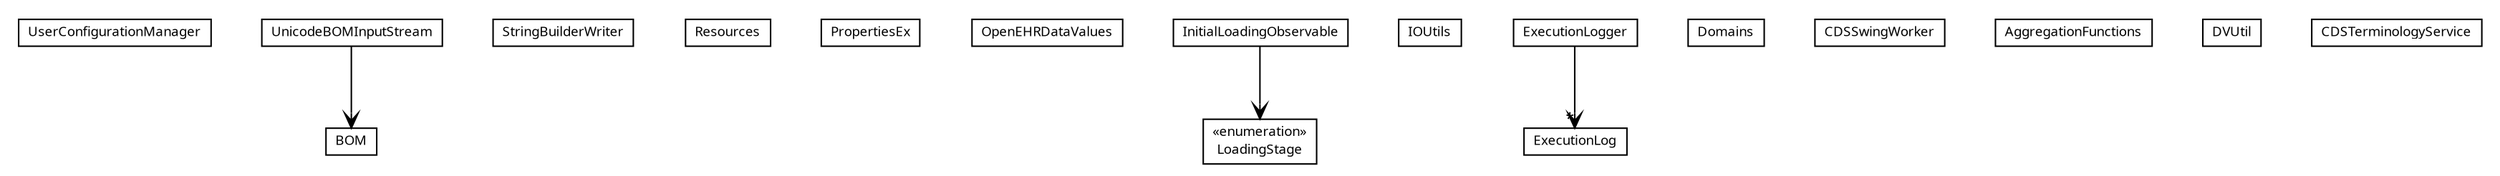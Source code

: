 #!/usr/local/bin/dot
#
# Class diagram 
# Generated by UMLGraph version R5_6 (http://www.umlgraph.org/)
#

digraph G {
	edge [fontname="Trebuchet MS",fontsize=10,labelfontname="Trebuchet MS",labelfontsize=10];
	node [fontname="Trebuchet MS",fontsize=10,shape=plaintext];
	nodesep=0.25;
	ranksep=0.5;
	// se.cambio.cds.util.UserConfigurationManager
	c0 [label=<<table title="se.cambio.cds.util.UserConfigurationManager" border="0" cellborder="1" cellspacing="0" cellpadding="2" port="p" href="./UserConfigurationManager.html">
		<tr><td><table border="0" cellspacing="0" cellpadding="1">
<tr><td align="center" balign="center"><font face="Trebuchet MS"> UserConfigurationManager </font></td></tr>
		</table></td></tr>
		</table>>, URL="./UserConfigurationManager.html", fontname="Trebuchet MS", fontcolor="black", fontsize=9.0];
	// se.cambio.cds.util.UnicodeBOMInputStream
	c1 [label=<<table title="se.cambio.cds.util.UnicodeBOMInputStream" border="0" cellborder="1" cellspacing="0" cellpadding="2" port="p" href="./UnicodeBOMInputStream.html">
		<tr><td><table border="0" cellspacing="0" cellpadding="1">
<tr><td align="center" balign="center"><font face="Trebuchet MS"> UnicodeBOMInputStream </font></td></tr>
		</table></td></tr>
		</table>>, URL="./UnicodeBOMInputStream.html", fontname="Trebuchet MS", fontcolor="black", fontsize=9.0];
	// se.cambio.cds.util.UnicodeBOMInputStream.BOM
	c2 [label=<<table title="se.cambio.cds.util.UnicodeBOMInputStream.BOM" border="0" cellborder="1" cellspacing="0" cellpadding="2" port="p" href="./UnicodeBOMInputStream.BOM.html">
		<tr><td><table border="0" cellspacing="0" cellpadding="1">
<tr><td align="center" balign="center"><font face="Trebuchet MS"> BOM </font></td></tr>
		</table></td></tr>
		</table>>, URL="./UnicodeBOMInputStream.BOM.html", fontname="Trebuchet MS", fontcolor="black", fontsize=9.0];
	// se.cambio.cds.util.StringBuilderWriter
	c3 [label=<<table title="se.cambio.cds.util.StringBuilderWriter" border="0" cellborder="1" cellspacing="0" cellpadding="2" port="p" href="./StringBuilderWriter.html">
		<tr><td><table border="0" cellspacing="0" cellpadding="1">
<tr><td align="center" balign="center"><font face="Trebuchet MS"> StringBuilderWriter </font></td></tr>
		</table></td></tr>
		</table>>, URL="./StringBuilderWriter.html", fontname="Trebuchet MS", fontcolor="black", fontsize=9.0];
	// se.cambio.cds.util.Resources
	c4 [label=<<table title="se.cambio.cds.util.Resources" border="0" cellborder="1" cellspacing="0" cellpadding="2" port="p" href="./Resources.html">
		<tr><td><table border="0" cellspacing="0" cellpadding="1">
<tr><td align="center" balign="center"><font face="Trebuchet MS"> Resources </font></td></tr>
		</table></td></tr>
		</table>>, URL="./Resources.html", fontname="Trebuchet MS", fontcolor="black", fontsize=9.0];
	// se.cambio.cds.util.PropertiesEx
	c5 [label=<<table title="se.cambio.cds.util.PropertiesEx" border="0" cellborder="1" cellspacing="0" cellpadding="2" port="p" href="./PropertiesEx.html">
		<tr><td><table border="0" cellspacing="0" cellpadding="1">
<tr><td align="center" balign="center"><font face="Trebuchet MS"> PropertiesEx </font></td></tr>
		</table></td></tr>
		</table>>, URL="./PropertiesEx.html", fontname="Trebuchet MS", fontcolor="black", fontsize=9.0];
	// se.cambio.cds.util.OpenEHRDataValues
	c6 [label=<<table title="se.cambio.cds.util.OpenEHRDataValues" border="0" cellborder="1" cellspacing="0" cellpadding="2" port="p" href="./OpenEHRDataValues.html">
		<tr><td><table border="0" cellspacing="0" cellpadding="1">
<tr><td align="center" balign="center"><font face="Trebuchet MS"> OpenEHRDataValues </font></td></tr>
		</table></td></tr>
		</table>>, URL="./OpenEHRDataValues.html", fontname="Trebuchet MS", fontcolor="black", fontsize=9.0];
	// se.cambio.cds.util.InitialLoadingObservable
	c7 [label=<<table title="se.cambio.cds.util.InitialLoadingObservable" border="0" cellborder="1" cellspacing="0" cellpadding="2" port="p" href="./InitialLoadingObservable.html">
		<tr><td><table border="0" cellspacing="0" cellpadding="1">
<tr><td align="center" balign="center"><font face="Trebuchet MS"> InitialLoadingObservable </font></td></tr>
		</table></td></tr>
		</table>>, URL="./InitialLoadingObservable.html", fontname="Trebuchet MS", fontcolor="black", fontsize=9.0];
	// se.cambio.cds.util.InitialLoadingObservable.LoadingStage
	c8 [label=<<table title="se.cambio.cds.util.InitialLoadingObservable.LoadingStage" border="0" cellborder="1" cellspacing="0" cellpadding="2" port="p" href="./InitialLoadingObservable.LoadingStage.html">
		<tr><td><table border="0" cellspacing="0" cellpadding="1">
<tr><td align="center" balign="center"> &#171;enumeration&#187; </td></tr>
<tr><td align="center" balign="center"><font face="Trebuchet MS"> LoadingStage </font></td></tr>
		</table></td></tr>
		</table>>, URL="./InitialLoadingObservable.LoadingStage.html", fontname="Trebuchet MS", fontcolor="black", fontsize=9.0];
	// se.cambio.cds.util.IOUtils
	c9 [label=<<table title="se.cambio.cds.util.IOUtils" border="0" cellborder="1" cellspacing="0" cellpadding="2" port="p" href="./IOUtils.html">
		<tr><td><table border="0" cellspacing="0" cellpadding="1">
<tr><td align="center" balign="center"><font face="Trebuchet MS"> IOUtils </font></td></tr>
		</table></td></tr>
		</table>>, URL="./IOUtils.html", fontname="Trebuchet MS", fontcolor="black", fontsize=9.0];
	// se.cambio.cds.util.ExecutionLog
	c10 [label=<<table title="se.cambio.cds.util.ExecutionLog" border="0" cellborder="1" cellspacing="0" cellpadding="2" port="p" href="./ExecutionLog.html">
		<tr><td><table border="0" cellspacing="0" cellpadding="1">
<tr><td align="center" balign="center"><font face="Trebuchet MS"> ExecutionLog </font></td></tr>
		</table></td></tr>
		</table>>, URL="./ExecutionLog.html", fontname="Trebuchet MS", fontcolor="black", fontsize=9.0];
	// se.cambio.cds.util.Domains
	c11 [label=<<table title="se.cambio.cds.util.Domains" border="0" cellborder="1" cellspacing="0" cellpadding="2" port="p" href="./Domains.html">
		<tr><td><table border="0" cellspacing="0" cellpadding="1">
<tr><td align="center" balign="center"><font face="Trebuchet MS"> Domains </font></td></tr>
		</table></td></tr>
		</table>>, URL="./Domains.html", fontname="Trebuchet MS", fontcolor="black", fontsize=9.0];
	// se.cambio.cds.util.CDSSwingWorker
	c12 [label=<<table title="se.cambio.cds.util.CDSSwingWorker" border="0" cellborder="1" cellspacing="0" cellpadding="2" port="p" href="./CDSSwingWorker.html">
		<tr><td><table border="0" cellspacing="0" cellpadding="1">
<tr><td align="center" balign="center"><font face="Trebuchet MS"> CDSSwingWorker </font></td></tr>
		</table></td></tr>
		</table>>, URL="./CDSSwingWorker.html", fontname="Trebuchet MS", fontcolor="black", fontsize=9.0];
	// se.cambio.cds.util.AggregationFunctions
	c13 [label=<<table title="se.cambio.cds.util.AggregationFunctions" border="0" cellborder="1" cellspacing="0" cellpadding="2" port="p" href="./AggregationFunctions.html">
		<tr><td><table border="0" cellspacing="0" cellpadding="1">
<tr><td align="center" balign="center"><font face="Trebuchet MS"> AggregationFunctions </font></td></tr>
		</table></td></tr>
		</table>>, URL="./AggregationFunctions.html", fontname="Trebuchet MS", fontcolor="black", fontsize=9.0];
	// se.cambio.cds.util.ExecutionLogger
	c14 [label=<<table title="se.cambio.cds.util.ExecutionLogger" border="0" cellborder="1" cellspacing="0" cellpadding="2" port="p" href="./ExecutionLogger.html">
		<tr><td><table border="0" cellspacing="0" cellpadding="1">
<tr><td align="center" balign="center"><font face="Trebuchet MS"> ExecutionLogger </font></td></tr>
		</table></td></tr>
		</table>>, URL="./ExecutionLogger.html", fontname="Trebuchet MS", fontcolor="black", fontsize=9.0];
	// se.cambio.cds.util.DVUtil
	c15 [label=<<table title="se.cambio.cds.util.DVUtil" border="0" cellborder="1" cellspacing="0" cellpadding="2" port="p" href="./DVUtil.html">
		<tr><td><table border="0" cellspacing="0" cellpadding="1">
<tr><td align="center" balign="center"><font face="Trebuchet MS"> DVUtil </font></td></tr>
		</table></td></tr>
		</table>>, URL="./DVUtil.html", fontname="Trebuchet MS", fontcolor="black", fontsize=9.0];
	// se.cambio.cds.util.CDSTerminologyService
	c16 [label=<<table title="se.cambio.cds.util.CDSTerminologyService" border="0" cellborder="1" cellspacing="0" cellpadding="2" port="p" href="./CDSTerminologyService.html">
		<tr><td><table border="0" cellspacing="0" cellpadding="1">
<tr><td align="center" balign="center"><font face="Trebuchet MS"> CDSTerminologyService </font></td></tr>
		</table></td></tr>
		</table>>, URL="./CDSTerminologyService.html", fontname="Trebuchet MS", fontcolor="black", fontsize=9.0];
	// se.cambio.cds.util.UnicodeBOMInputStream NAVASSOC se.cambio.cds.util.UnicodeBOMInputStream.BOM
	c1:p -> c2:p [taillabel="", label="", headlabel="", fontname="Trebuchet MS", fontcolor="black", fontsize=10.0, color="black", arrowhead=open];
	// se.cambio.cds.util.InitialLoadingObservable NAVASSOC se.cambio.cds.util.InitialLoadingObservable.LoadingStage
	c7:p -> c8:p [taillabel="", label="", headlabel="", fontname="Trebuchet MS", fontcolor="black", fontsize=10.0, color="black", arrowhead=open];
	// se.cambio.cds.util.ExecutionLogger NAVASSOC se.cambio.cds.util.ExecutionLog
	c14:p -> c10:p [taillabel="", label="", headlabel="*", fontname="Trebuchet MS", fontcolor="black", fontsize=10.0, color="black", arrowhead=open];
}

